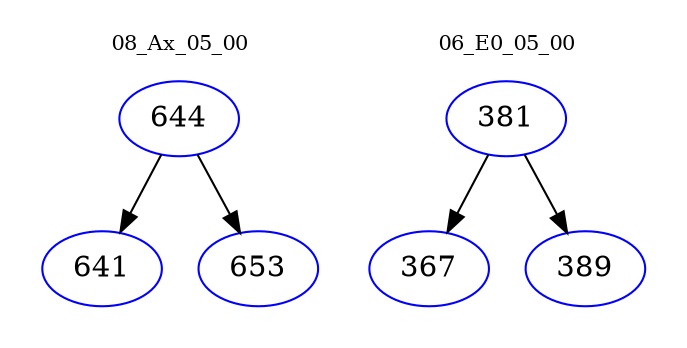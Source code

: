 digraph{
subgraph cluster_0 {
color = white
label = "08_Ax_05_00";
fontsize=10;
T0_644 [label="644", color="blue"]
T0_644 -> T0_641 [color="black"]
T0_641 [label="641", color="blue"]
T0_644 -> T0_653 [color="black"]
T0_653 [label="653", color="blue"]
}
subgraph cluster_1 {
color = white
label = "06_E0_05_00";
fontsize=10;
T1_381 [label="381", color="blue"]
T1_381 -> T1_367 [color="black"]
T1_367 [label="367", color="blue"]
T1_381 -> T1_389 [color="black"]
T1_389 [label="389", color="blue"]
}
}
